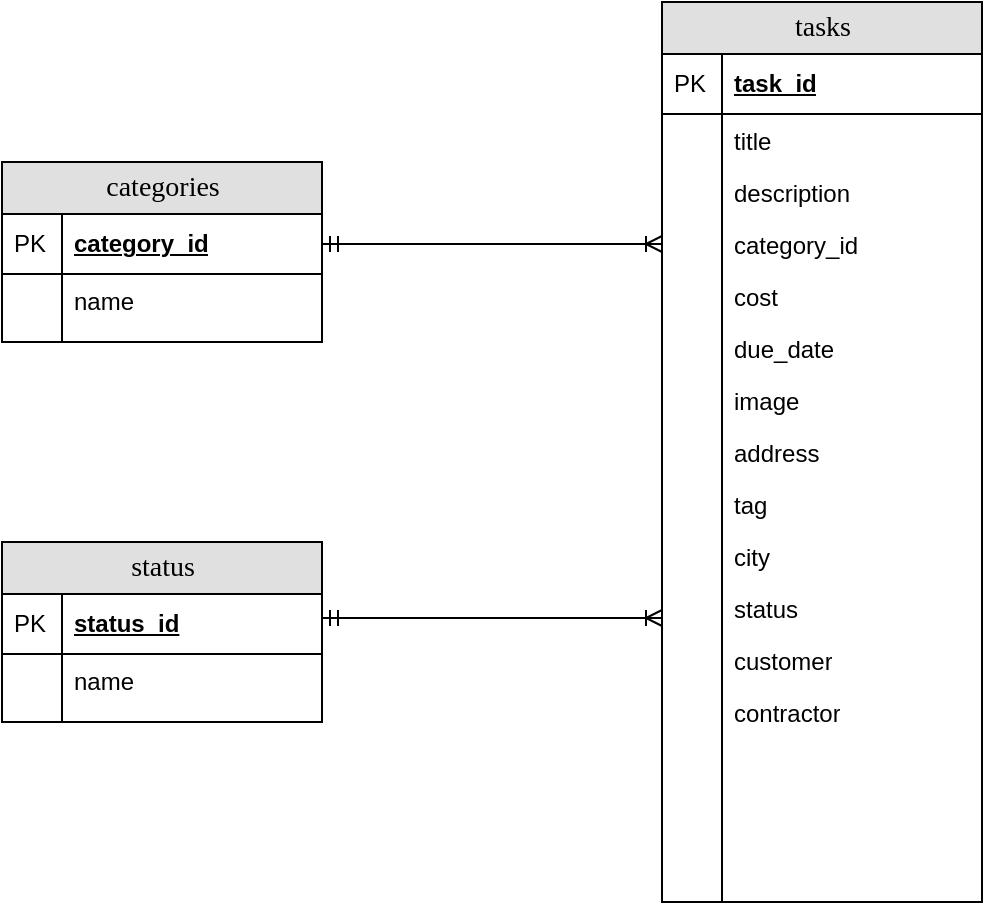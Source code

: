 <mxfile version="21.1.5" type="device">
  <diagram name="Page-1" id="e56a1550-8fbb-45ad-956c-1786394a9013">
    <mxGraphModel dx="1077" dy="597" grid="1" gridSize="10" guides="1" tooltips="1" connect="1" arrows="1" fold="1" page="1" pageScale="1" pageWidth="1100" pageHeight="850" background="none" math="0" shadow="0">
      <root>
        <mxCell id="0" />
        <mxCell id="1" parent="0" />
        <mxCell id="2e49270ec7c68f3f-30" value="tasks" style="swimlane;html=1;fontStyle=0;childLayout=stackLayout;horizontal=1;startSize=26;fillColor=#e0e0e0;horizontalStack=0;resizeParent=1;resizeLast=0;collapsible=1;marginBottom=0;swimlaneFillColor=#ffffff;align=center;rounded=0;shadow=0;comic=0;labelBackgroundColor=none;strokeWidth=1;fontFamily=Verdana;fontSize=14" parent="1" vertex="1">
          <mxGeometry x="440" y="40" width="160" height="450" as="geometry" />
        </mxCell>
        <mxCell id="2e49270ec7c68f3f-31" value="task_id" style="shape=partialRectangle;top=0;left=0;right=0;bottom=1;html=1;align=left;verticalAlign=middle;fillColor=none;spacingLeft=34;spacingRight=4;whiteSpace=wrap;overflow=hidden;rotatable=0;points=[[0,0.5],[1,0.5]];portConstraint=eastwest;dropTarget=0;fontStyle=5;" parent="2e49270ec7c68f3f-30" vertex="1">
          <mxGeometry y="26" width="160" height="30" as="geometry" />
        </mxCell>
        <mxCell id="2e49270ec7c68f3f-32" value="PK" style="shape=partialRectangle;top=0;left=0;bottom=0;html=1;fillColor=none;align=left;verticalAlign=middle;spacingLeft=4;spacingRight=4;whiteSpace=wrap;overflow=hidden;rotatable=0;points=[];portConstraint=eastwest;part=1;" parent="2e49270ec7c68f3f-31" vertex="1" connectable="0">
          <mxGeometry width="30" height="30" as="geometry" />
        </mxCell>
        <mxCell id="2e49270ec7c68f3f-33" value="title" style="shape=partialRectangle;top=0;left=0;right=0;bottom=0;html=1;align=left;verticalAlign=top;fillColor=none;spacingLeft=34;spacingRight=4;whiteSpace=wrap;overflow=hidden;rotatable=0;points=[[0,0.5],[1,0.5]];portConstraint=eastwest;dropTarget=0;" parent="2e49270ec7c68f3f-30" vertex="1">
          <mxGeometry y="56" width="160" height="26" as="geometry" />
        </mxCell>
        <mxCell id="2e49270ec7c68f3f-34" value="" style="shape=partialRectangle;top=0;left=0;bottom=0;html=1;fillColor=none;align=left;verticalAlign=top;spacingLeft=4;spacingRight=4;whiteSpace=wrap;overflow=hidden;rotatable=0;points=[];portConstraint=eastwest;part=1;" parent="2e49270ec7c68f3f-33" vertex="1" connectable="0">
          <mxGeometry width="30" height="26" as="geometry" />
        </mxCell>
        <mxCell id="2e49270ec7c68f3f-35" value="description" style="shape=partialRectangle;top=0;left=0;right=0;bottom=0;html=1;align=left;verticalAlign=top;fillColor=none;spacingLeft=34;spacingRight=4;whiteSpace=wrap;overflow=hidden;rotatable=0;points=[[0,0.5],[1,0.5]];portConstraint=eastwest;dropTarget=0;" parent="2e49270ec7c68f3f-30" vertex="1">
          <mxGeometry y="82" width="160" height="26" as="geometry" />
        </mxCell>
        <mxCell id="2e49270ec7c68f3f-36" value="" style="shape=partialRectangle;top=0;left=0;bottom=0;html=1;fillColor=none;align=left;verticalAlign=top;spacingLeft=4;spacingRight=4;whiteSpace=wrap;overflow=hidden;rotatable=0;points=[];portConstraint=eastwest;part=1;" parent="2e49270ec7c68f3f-35" vertex="1" connectable="0">
          <mxGeometry width="30" height="26" as="geometry" />
        </mxCell>
        <mxCell id="2e49270ec7c68f3f-37" value="category_id" style="shape=partialRectangle;top=0;left=0;right=0;bottom=0;html=1;align=left;verticalAlign=top;fillColor=none;spacingLeft=34;spacingRight=4;whiteSpace=wrap;overflow=hidden;rotatable=0;points=[[0,0.5],[1,0.5]];portConstraint=eastwest;dropTarget=0;" parent="2e49270ec7c68f3f-30" vertex="1">
          <mxGeometry y="108" width="160" height="26" as="geometry" />
        </mxCell>
        <mxCell id="2e49270ec7c68f3f-38" value="" style="shape=partialRectangle;top=0;left=0;bottom=0;html=1;fillColor=none;align=left;verticalAlign=top;spacingLeft=4;spacingRight=4;whiteSpace=wrap;overflow=hidden;rotatable=0;points=[];portConstraint=eastwest;part=1;" parent="2e49270ec7c68f3f-37" vertex="1" connectable="0">
          <mxGeometry width="30" height="26" as="geometry" />
        </mxCell>
        <mxCell id="j1W3ZqV_Ikn1eHTKqDhA-2" value="cost" style="shape=partialRectangle;top=0;left=0;right=0;bottom=0;html=1;align=left;verticalAlign=top;fillColor=none;spacingLeft=34;spacingRight=4;whiteSpace=wrap;overflow=hidden;rotatable=0;points=[[0,0.5],[1,0.5]];portConstraint=eastwest;dropTarget=0;" parent="2e49270ec7c68f3f-30" vertex="1">
          <mxGeometry y="134" width="160" height="26" as="geometry" />
        </mxCell>
        <mxCell id="j1W3ZqV_Ikn1eHTKqDhA-3" value="" style="shape=partialRectangle;top=0;left=0;bottom=0;html=1;fillColor=none;align=left;verticalAlign=top;spacingLeft=4;spacingRight=4;whiteSpace=wrap;overflow=hidden;rotatable=0;points=[];portConstraint=eastwest;part=1;" parent="j1W3ZqV_Ikn1eHTKqDhA-2" vertex="1" connectable="0">
          <mxGeometry width="30" height="26" as="geometry" />
        </mxCell>
        <mxCell id="j1W3ZqV_Ikn1eHTKqDhA-6" value="due_date" style="shape=partialRectangle;top=0;left=0;right=0;bottom=0;html=1;align=left;verticalAlign=top;fillColor=none;spacingLeft=34;spacingRight=4;whiteSpace=wrap;overflow=hidden;rotatable=0;points=[[0,0.5],[1,0.5]];portConstraint=eastwest;dropTarget=0;" parent="2e49270ec7c68f3f-30" vertex="1">
          <mxGeometry y="160" width="160" height="26" as="geometry" />
        </mxCell>
        <mxCell id="j1W3ZqV_Ikn1eHTKqDhA-7" value="" style="shape=partialRectangle;top=0;left=0;bottom=0;html=1;fillColor=none;align=left;verticalAlign=top;spacingLeft=4;spacingRight=4;whiteSpace=wrap;overflow=hidden;rotatable=0;points=[];portConstraint=eastwest;part=1;" parent="j1W3ZqV_Ikn1eHTKqDhA-6" vertex="1" connectable="0">
          <mxGeometry width="30" height="26" as="geometry" />
        </mxCell>
        <mxCell id="j1W3ZqV_Ikn1eHTKqDhA-4" value="image" style="shape=partialRectangle;top=0;left=0;right=0;bottom=0;html=1;align=left;verticalAlign=top;fillColor=none;spacingLeft=34;spacingRight=4;whiteSpace=wrap;overflow=hidden;rotatable=0;points=[[0,0.5],[1,0.5]];portConstraint=eastwest;dropTarget=0;" parent="2e49270ec7c68f3f-30" vertex="1">
          <mxGeometry y="186" width="160" height="26" as="geometry" />
        </mxCell>
        <mxCell id="j1W3ZqV_Ikn1eHTKqDhA-5" value="" style="shape=partialRectangle;top=0;left=0;bottom=0;html=1;fillColor=none;align=left;verticalAlign=top;spacingLeft=4;spacingRight=4;whiteSpace=wrap;overflow=hidden;rotatable=0;points=[];portConstraint=eastwest;part=1;" parent="j1W3ZqV_Ikn1eHTKqDhA-4" vertex="1" connectable="0">
          <mxGeometry width="30" height="26" as="geometry" />
        </mxCell>
        <mxCell id="j1W3ZqV_Ikn1eHTKqDhA-8" value="address" style="shape=partialRectangle;top=0;left=0;right=0;bottom=0;html=1;align=left;verticalAlign=top;fillColor=none;spacingLeft=34;spacingRight=4;whiteSpace=wrap;overflow=hidden;rotatable=0;points=[[0,0.5],[1,0.5]];portConstraint=eastwest;dropTarget=0;" parent="2e49270ec7c68f3f-30" vertex="1">
          <mxGeometry y="212" width="160" height="26" as="geometry" />
        </mxCell>
        <mxCell id="j1W3ZqV_Ikn1eHTKqDhA-9" value="" style="shape=partialRectangle;top=0;left=0;bottom=0;html=1;fillColor=none;align=left;verticalAlign=top;spacingLeft=4;spacingRight=4;whiteSpace=wrap;overflow=hidden;rotatable=0;points=[];portConstraint=eastwest;part=1;" parent="j1W3ZqV_Ikn1eHTKqDhA-8" vertex="1" connectable="0">
          <mxGeometry width="30" height="26" as="geometry" />
        </mxCell>
        <mxCell id="j1W3ZqV_Ikn1eHTKqDhA-10" value="tag" style="shape=partialRectangle;top=0;left=0;right=0;bottom=0;html=1;align=left;verticalAlign=top;fillColor=none;spacingLeft=34;spacingRight=4;whiteSpace=wrap;overflow=hidden;rotatable=0;points=[[0,0.5],[1,0.5]];portConstraint=eastwest;dropTarget=0;" parent="2e49270ec7c68f3f-30" vertex="1">
          <mxGeometry y="238" width="160" height="26" as="geometry" />
        </mxCell>
        <mxCell id="j1W3ZqV_Ikn1eHTKqDhA-11" value="" style="shape=partialRectangle;top=0;left=0;bottom=0;html=1;fillColor=none;align=left;verticalAlign=top;spacingLeft=4;spacingRight=4;whiteSpace=wrap;overflow=hidden;rotatable=0;points=[];portConstraint=eastwest;part=1;" parent="j1W3ZqV_Ikn1eHTKqDhA-10" vertex="1" connectable="0">
          <mxGeometry width="30" height="26" as="geometry" />
        </mxCell>
        <mxCell id="j1W3ZqV_Ikn1eHTKqDhA-12" value="city" style="shape=partialRectangle;top=0;left=0;right=0;bottom=0;html=1;align=left;verticalAlign=top;fillColor=none;spacingLeft=34;spacingRight=4;whiteSpace=wrap;overflow=hidden;rotatable=0;points=[[0,0.5],[1,0.5]];portConstraint=eastwest;dropTarget=0;" parent="2e49270ec7c68f3f-30" vertex="1">
          <mxGeometry y="264" width="160" height="26" as="geometry" />
        </mxCell>
        <mxCell id="j1W3ZqV_Ikn1eHTKqDhA-13" value="" style="shape=partialRectangle;top=0;left=0;bottom=0;html=1;fillColor=none;align=left;verticalAlign=top;spacingLeft=4;spacingRight=4;whiteSpace=wrap;overflow=hidden;rotatable=0;points=[];portConstraint=eastwest;part=1;" parent="j1W3ZqV_Ikn1eHTKqDhA-12" vertex="1" connectable="0">
          <mxGeometry width="30" height="26" as="geometry" />
        </mxCell>
        <mxCell id="j1W3ZqV_Ikn1eHTKqDhA-14" value="status" style="shape=partialRectangle;top=0;left=0;right=0;bottom=0;html=1;align=left;verticalAlign=top;fillColor=none;spacingLeft=34;spacingRight=4;whiteSpace=wrap;overflow=hidden;rotatable=0;points=[[0,0.5],[1,0.5]];portConstraint=eastwest;dropTarget=0;" parent="2e49270ec7c68f3f-30" vertex="1">
          <mxGeometry y="290" width="160" height="26" as="geometry" />
        </mxCell>
        <mxCell id="j1W3ZqV_Ikn1eHTKqDhA-15" value="" style="shape=partialRectangle;top=0;left=0;bottom=0;html=1;fillColor=none;align=left;verticalAlign=top;spacingLeft=4;spacingRight=4;whiteSpace=wrap;overflow=hidden;rotatable=0;points=[];portConstraint=eastwest;part=1;" parent="j1W3ZqV_Ikn1eHTKqDhA-14" vertex="1" connectable="0">
          <mxGeometry width="30" height="26" as="geometry" />
        </mxCell>
        <mxCell id="j1W3ZqV_Ikn1eHTKqDhA-18" value="customer" style="shape=partialRectangle;top=0;left=0;right=0;bottom=0;html=1;align=left;verticalAlign=top;fillColor=none;spacingLeft=34;spacingRight=4;whiteSpace=wrap;overflow=hidden;rotatable=0;points=[[0,0.5],[1,0.5]];portConstraint=eastwest;dropTarget=0;" parent="2e49270ec7c68f3f-30" vertex="1">
          <mxGeometry y="316" width="160" height="26" as="geometry" />
        </mxCell>
        <mxCell id="j1W3ZqV_Ikn1eHTKqDhA-19" value="" style="shape=partialRectangle;top=0;left=0;bottom=0;html=1;fillColor=none;align=left;verticalAlign=top;spacingLeft=4;spacingRight=4;whiteSpace=wrap;overflow=hidden;rotatable=0;points=[];portConstraint=eastwest;part=1;" parent="j1W3ZqV_Ikn1eHTKqDhA-18" vertex="1" connectable="0">
          <mxGeometry width="30" height="26" as="geometry" />
        </mxCell>
        <mxCell id="j1W3ZqV_Ikn1eHTKqDhA-20" value="contractor" style="shape=partialRectangle;top=0;left=0;right=0;bottom=0;html=1;align=left;verticalAlign=top;fillColor=none;spacingLeft=34;spacingRight=4;whiteSpace=wrap;overflow=hidden;rotatable=0;points=[[0,0.5],[1,0.5]];portConstraint=eastwest;dropTarget=0;" parent="2e49270ec7c68f3f-30" vertex="1">
          <mxGeometry y="342" width="160" height="26" as="geometry" />
        </mxCell>
        <mxCell id="j1W3ZqV_Ikn1eHTKqDhA-21" value="" style="shape=partialRectangle;top=0;left=0;bottom=0;html=1;fillColor=none;align=left;verticalAlign=top;spacingLeft=4;spacingRight=4;whiteSpace=wrap;overflow=hidden;rotatable=0;points=[];portConstraint=eastwest;part=1;" parent="j1W3ZqV_Ikn1eHTKqDhA-20" vertex="1" connectable="0">
          <mxGeometry width="30" height="26" as="geometry" />
        </mxCell>
        <mxCell id="2e49270ec7c68f3f-39" value="" style="shape=partialRectangle;top=0;left=0;right=0;bottom=0;html=1;align=left;verticalAlign=top;fillColor=none;spacingLeft=34;spacingRight=4;whiteSpace=wrap;overflow=hidden;rotatable=0;points=[[0,0.5],[1,0.5]];portConstraint=eastwest;dropTarget=0;" parent="2e49270ec7c68f3f-30" vertex="1">
          <mxGeometry y="368" width="160" height="82" as="geometry" />
        </mxCell>
        <mxCell id="2e49270ec7c68f3f-40" value="" style="shape=partialRectangle;top=0;left=0;bottom=0;html=1;fillColor=none;align=left;verticalAlign=top;spacingLeft=4;spacingRight=4;whiteSpace=wrap;overflow=hidden;rotatable=0;points=[];portConstraint=eastwest;part=1;" parent="2e49270ec7c68f3f-39" vertex="1" connectable="0">
          <mxGeometry width="30" height="82" as="geometry" />
        </mxCell>
        <mxCell id="j1W3ZqV_Ikn1eHTKqDhA-22" value="categories" style="swimlane;html=1;fontStyle=0;childLayout=stackLayout;horizontal=1;startSize=26;fillColor=#e0e0e0;horizontalStack=0;resizeParent=1;resizeLast=0;collapsible=1;marginBottom=0;swimlaneFillColor=#ffffff;align=center;rounded=0;shadow=0;comic=0;labelBackgroundColor=none;strokeWidth=1;fontFamily=Verdana;fontSize=14" parent="1" vertex="1">
          <mxGeometry x="110" y="120" width="160" height="90" as="geometry" />
        </mxCell>
        <mxCell id="j1W3ZqV_Ikn1eHTKqDhA-23" value="category_id" style="shape=partialRectangle;top=0;left=0;right=0;bottom=1;html=1;align=left;verticalAlign=middle;fillColor=none;spacingLeft=34;spacingRight=4;whiteSpace=wrap;overflow=hidden;rotatable=0;points=[[0,0.5],[1,0.5]];portConstraint=eastwest;dropTarget=0;fontStyle=5;" parent="j1W3ZqV_Ikn1eHTKqDhA-22" vertex="1">
          <mxGeometry y="26" width="160" height="30" as="geometry" />
        </mxCell>
        <mxCell id="j1W3ZqV_Ikn1eHTKqDhA-24" value="PK" style="shape=partialRectangle;top=0;left=0;bottom=0;html=1;fillColor=none;align=left;verticalAlign=middle;spacingLeft=4;spacingRight=4;whiteSpace=wrap;overflow=hidden;rotatable=0;points=[];portConstraint=eastwest;part=1;" parent="j1W3ZqV_Ikn1eHTKqDhA-23" vertex="1" connectable="0">
          <mxGeometry width="30" height="30" as="geometry" />
        </mxCell>
        <mxCell id="j1W3ZqV_Ikn1eHTKqDhA-25" value="name" style="shape=partialRectangle;top=0;left=0;right=0;bottom=0;html=1;align=left;verticalAlign=top;fillColor=none;spacingLeft=34;spacingRight=4;whiteSpace=wrap;overflow=hidden;rotatable=0;points=[[0,0.5],[1,0.5]];portConstraint=eastwest;dropTarget=0;" parent="j1W3ZqV_Ikn1eHTKqDhA-22" vertex="1">
          <mxGeometry y="56" width="160" height="34" as="geometry" />
        </mxCell>
        <mxCell id="j1W3ZqV_Ikn1eHTKqDhA-26" value="" style="shape=partialRectangle;top=0;left=0;bottom=0;html=1;fillColor=none;align=left;verticalAlign=top;spacingLeft=4;spacingRight=4;whiteSpace=wrap;overflow=hidden;rotatable=0;points=[];portConstraint=eastwest;part=1;" parent="j1W3ZqV_Ikn1eHTKqDhA-25" vertex="1" connectable="0">
          <mxGeometry width="30" height="34" as="geometry" />
        </mxCell>
        <mxCell id="j1W3ZqV_Ikn1eHTKqDhA-56" value="status" style="swimlane;html=1;fontStyle=0;childLayout=stackLayout;horizontal=1;startSize=26;fillColor=#e0e0e0;horizontalStack=0;resizeParent=1;resizeLast=0;collapsible=1;marginBottom=0;swimlaneFillColor=#ffffff;align=center;rounded=0;shadow=0;comic=0;labelBackgroundColor=none;strokeWidth=1;fontFamily=Verdana;fontSize=14" parent="1" vertex="1">
          <mxGeometry x="110" y="310" width="160" height="90" as="geometry" />
        </mxCell>
        <mxCell id="j1W3ZqV_Ikn1eHTKqDhA-57" value="status_id" style="shape=partialRectangle;top=0;left=0;right=0;bottom=1;html=1;align=left;verticalAlign=middle;fillColor=none;spacingLeft=34;spacingRight=4;whiteSpace=wrap;overflow=hidden;rotatable=0;points=[[0,0.5],[1,0.5]];portConstraint=eastwest;dropTarget=0;fontStyle=5;" parent="j1W3ZqV_Ikn1eHTKqDhA-56" vertex="1">
          <mxGeometry y="26" width="160" height="30" as="geometry" />
        </mxCell>
        <mxCell id="j1W3ZqV_Ikn1eHTKqDhA-58" value="PK" style="shape=partialRectangle;top=0;left=0;bottom=0;html=1;fillColor=none;align=left;verticalAlign=middle;spacingLeft=4;spacingRight=4;whiteSpace=wrap;overflow=hidden;rotatable=0;points=[];portConstraint=eastwest;part=1;" parent="j1W3ZqV_Ikn1eHTKqDhA-57" vertex="1" connectable="0">
          <mxGeometry width="30" height="30" as="geometry" />
        </mxCell>
        <mxCell id="j1W3ZqV_Ikn1eHTKqDhA-59" value="name" style="shape=partialRectangle;top=0;left=0;right=0;bottom=0;html=1;align=left;verticalAlign=top;fillColor=none;spacingLeft=34;spacingRight=4;whiteSpace=wrap;overflow=hidden;rotatable=0;points=[[0,0.5],[1,0.5]];portConstraint=eastwest;dropTarget=0;" parent="j1W3ZqV_Ikn1eHTKqDhA-56" vertex="1">
          <mxGeometry y="56" width="160" height="34" as="geometry" />
        </mxCell>
        <mxCell id="j1W3ZqV_Ikn1eHTKqDhA-60" value="" style="shape=partialRectangle;top=0;left=0;bottom=0;html=1;fillColor=none;align=left;verticalAlign=top;spacingLeft=4;spacingRight=4;whiteSpace=wrap;overflow=hidden;rotatable=0;points=[];portConstraint=eastwest;part=1;" parent="j1W3ZqV_Ikn1eHTKqDhA-59" vertex="1" connectable="0">
          <mxGeometry width="30" height="34" as="geometry" />
        </mxCell>
        <mxCell id="j1W3ZqV_Ikn1eHTKqDhA-75" value="" style="edgeStyle=elbowEdgeStyle;fontSize=12;html=1;endArrow=ERoneToMany;startArrow=ERmandOne;rounded=0;fontFamily=Helvetica;fontColor=default;exitX=1;exitY=0.5;exitDx=0;exitDy=0;entryX=0;entryY=0.5;entryDx=0;entryDy=0;" parent="1" source="j1W3ZqV_Ikn1eHTKqDhA-23" target="2e49270ec7c68f3f-37" edge="1">
          <mxGeometry width="100" height="100" relative="1" as="geometry">
            <mxPoint x="280" y="223" as="sourcePoint" />
            <mxPoint x="410" y="180" as="targetPoint" />
            <Array as="points">
              <mxPoint x="360" y="160" />
              <mxPoint x="320" y="180" />
            </Array>
          </mxGeometry>
        </mxCell>
        <mxCell id="j1W3ZqV_Ikn1eHTKqDhA-77" value="" style="edgeStyle=elbowEdgeStyle;fontSize=12;html=1;endArrow=ERoneToMany;startArrow=ERmandOne;rounded=0;fontFamily=Helvetica;fontColor=default;exitX=1;exitY=0.401;exitDx=0;exitDy=0;exitPerimeter=0;" parent="1" source="j1W3ZqV_Ikn1eHTKqDhA-57" edge="1">
          <mxGeometry width="100" height="100" relative="1" as="geometry">
            <mxPoint x="270" y="350" as="sourcePoint" />
            <mxPoint x="440" y="348" as="targetPoint" />
            <Array as="points">
              <mxPoint x="340" y="348" />
            </Array>
          </mxGeometry>
        </mxCell>
      </root>
    </mxGraphModel>
  </diagram>
</mxfile>
